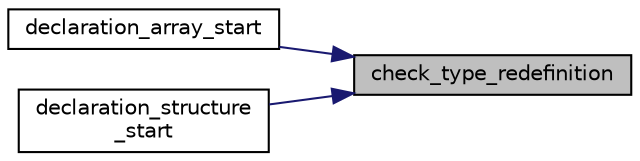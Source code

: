 digraph "check_type_redefinition"
{
 // LATEX_PDF_SIZE
  edge [fontname="Helvetica",fontsize="10",labelfontname="Helvetica",labelfontsize="10"];
  node [fontname="Helvetica",fontsize="10",shape=record];
  rankdir="RL";
  Node1 [label="check_type_redefinition",height=0.2,width=0.4,color="black", fillcolor="grey75", style="filled", fontcolor="black",tooltip="Checks if a type has been redefined."];
  Node1 -> Node2 [dir="back",color="midnightblue",fontsize="10",style="solid",fontname="Helvetica"];
  Node2 [label="declaration_array_start",height=0.2,width=0.4,color="black", fillcolor="white", style="filled",URL="$d3/d13/array__manager_8c.html#a2bb30a00cd527c3decfe286173f052e1",tooltip="Starts the declaration of an array."];
  Node1 -> Node3 [dir="back",color="midnightblue",fontsize="10",style="solid",fontname="Helvetica"];
  Node3 [label="declaration_structure\l_start",height=0.2,width=0.4,color="black", fillcolor="white", style="filled",URL="$d1/da1/structure__manager_8c.html#aa577dea532d7d7c93aca4df9fa53235c",tooltip="Starts the declaration of a structure."];
}
